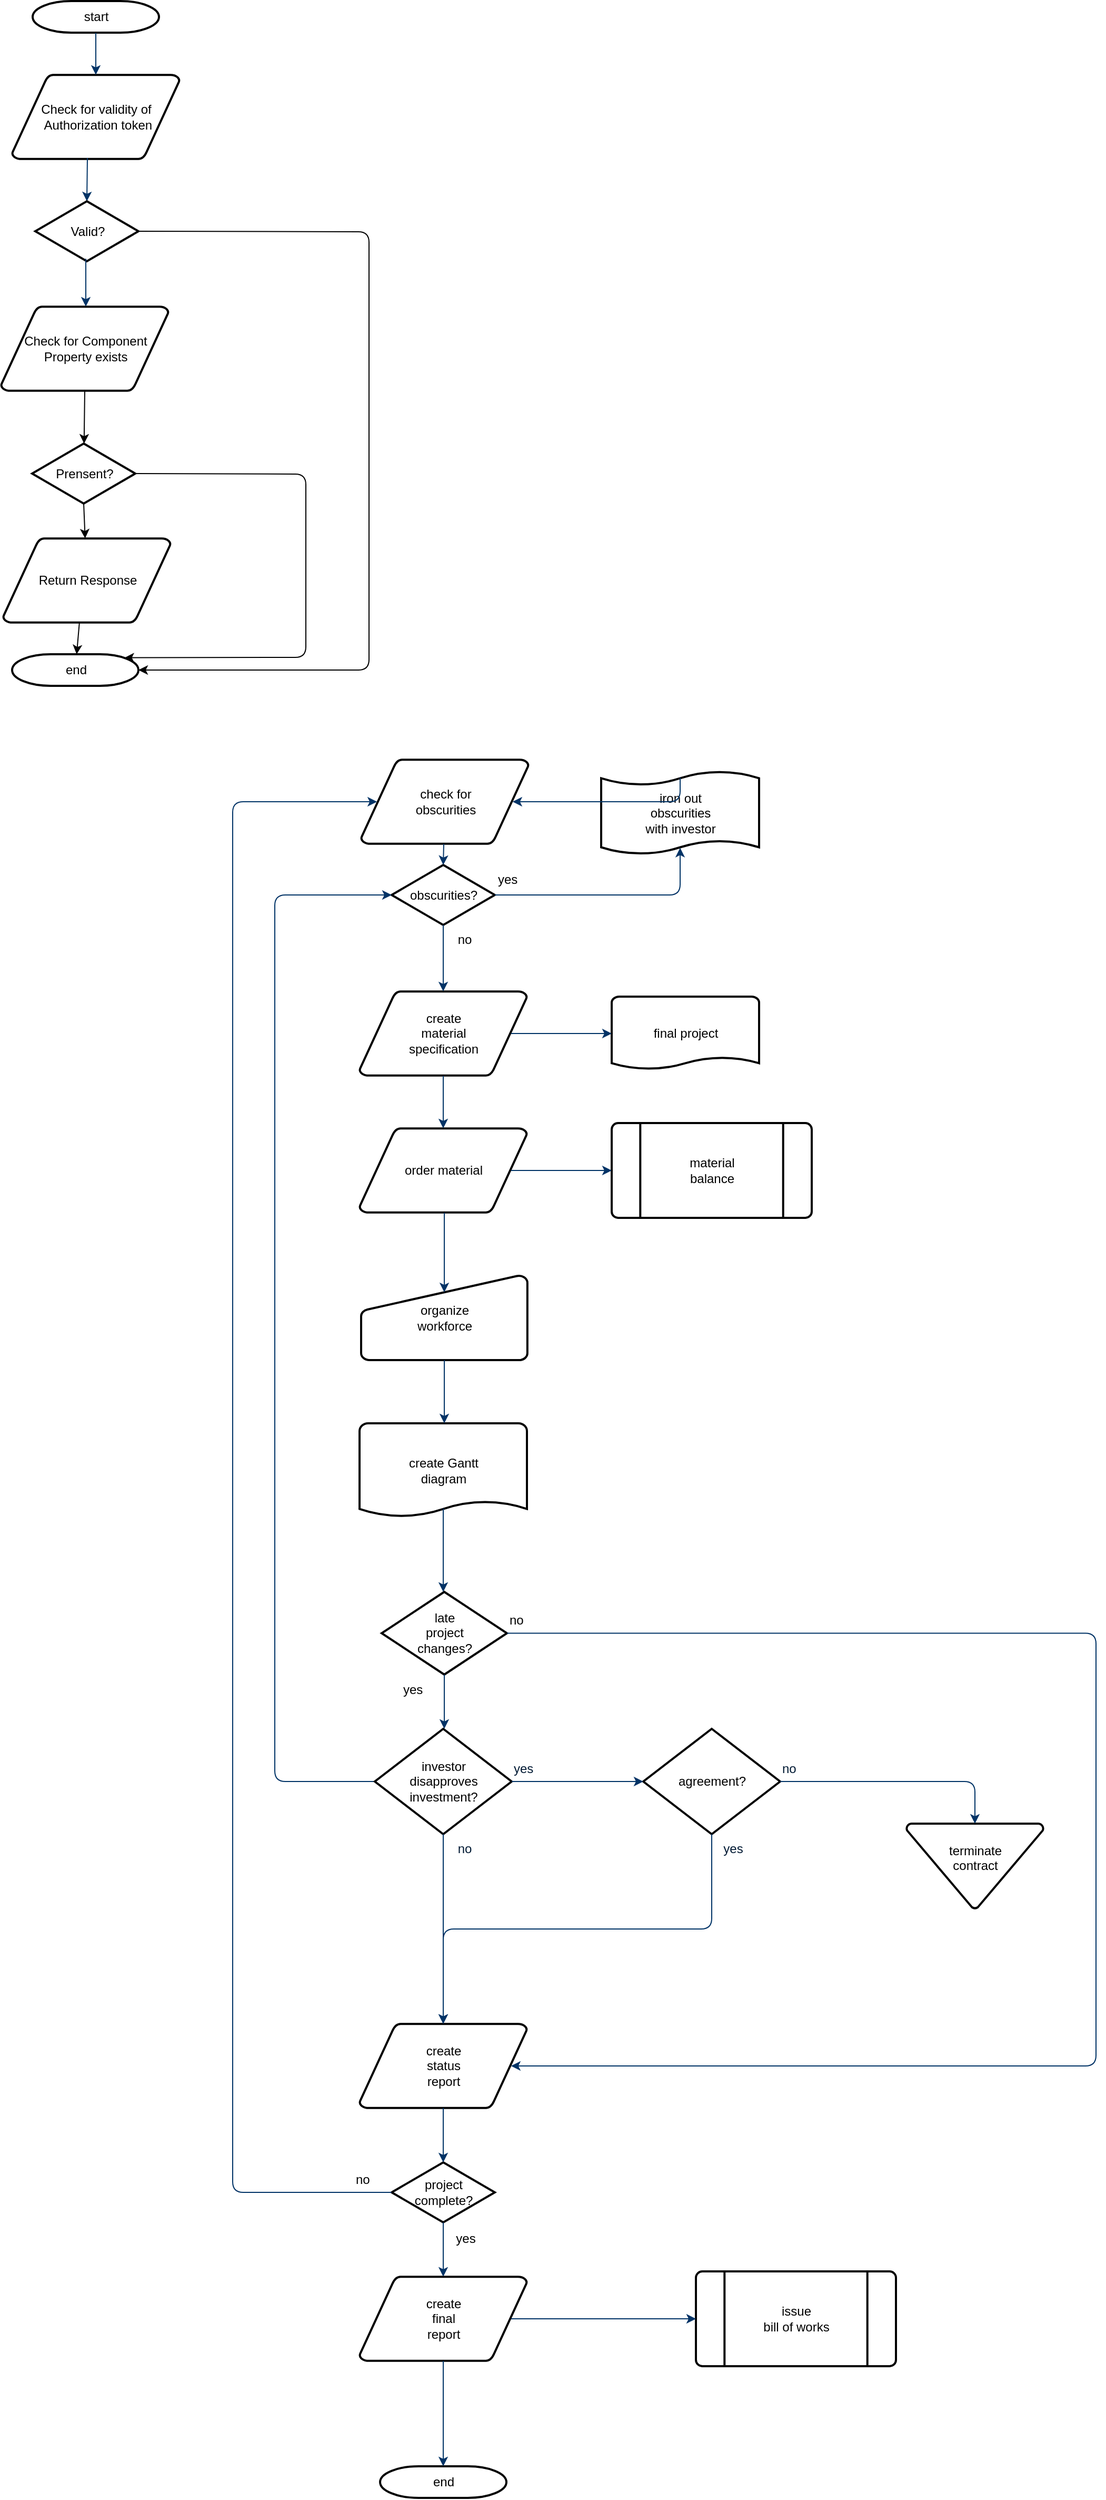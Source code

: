 <mxfile version="13.4.2" type="github" pages="2">
  <diagram id="6a731a19-8d31-9384-78a2-239565b7b9f0" name="Component Properties">
    <mxGraphModel dx="1186" dy="614" grid="1" gridSize="10" guides="1" tooltips="1" connect="1" arrows="1" fold="1" page="1" pageScale="1" pageWidth="1169" pageHeight="827" background="#ffffff" math="0" shadow="0">
      <root>
        <mxCell id="0" />
        <mxCell id="1" parent="0" />
        <mxCell id="2" value="start" style="shape=mxgraph.flowchart.terminator;strokeWidth=2;gradientColor=none;gradientDirection=north;fontStyle=0;html=1;" parent="1" vertex="1">
          <mxGeometry x="260" y="60" width="120" height="30" as="geometry" />
        </mxCell>
        <mxCell id="3" value="Check for validity of&lt;br&gt;&amp;nbsp;Authorization token" style="shape=mxgraph.flowchart.data;strokeWidth=2;gradientColor=none;gradientDirection=north;fontStyle=0;html=1;" parent="1" vertex="1">
          <mxGeometry x="240.5" y="130" width="159" height="80" as="geometry" />
        </mxCell>
        <mxCell id="4" value="create&#xa;material&#xa;specification" style="shape=mxgraph.flowchart.data;strokeWidth=2;gradientColor=none;gradientDirection=north;fontStyle=0;html=1;" parent="1" vertex="1">
          <mxGeometry x="570.5" y="1000" width="159" height="80" as="geometry" />
        </mxCell>
        <mxCell id="5" value="check for&#xa;obscurities" style="shape=mxgraph.flowchart.data;strokeWidth=2;gradientColor=none;gradientDirection=north;fontStyle=0;html=1;" parent="1" vertex="1">
          <mxGeometry x="572" y="780" width="159" height="80" as="geometry" />
        </mxCell>
        <mxCell id="6" value="obscurities?" style="shape=mxgraph.flowchart.decision;strokeWidth=2;gradientColor=none;gradientDirection=north;fontStyle=0;html=1;" parent="1" vertex="1">
          <mxGeometry x="601" y="880" width="98" height="57" as="geometry" />
        </mxCell>
        <mxCell id="7" style="fontStyle=1;strokeColor=#003366;strokeWidth=1;html=1;" parent="1" source="2" target="3" edge="1">
          <mxGeometry relative="1" as="geometry" />
        </mxCell>
        <mxCell id="8" style="fontStyle=1;strokeColor=#003366;strokeWidth=1;html=1;entryX=0.5;entryY=0;entryDx=0;entryDy=0;entryPerimeter=0;" parent="1" target="Ww2mU1cs7loqupJMSbrA-55" edge="1">
          <mxGeometry relative="1" as="geometry">
            <mxPoint x="312" y="209" as="sourcePoint" />
          </mxGeometry>
        </mxCell>
        <mxCell id="9" style="entryX=0.5;entryY=0;entryPerimeter=0;fontStyle=1;strokeColor=#003366;strokeWidth=1;html=1;" parent="1" source="5" target="6" edge="1">
          <mxGeometry relative="1" as="geometry" />
        </mxCell>
        <mxCell id="10" value="" style="edgeStyle=elbowEdgeStyle;elbow=horizontal;entryX=0.5;entryY=0.91;entryPerimeter=0;exitX=1;exitY=0.5;exitPerimeter=0;fontStyle=1;strokeColor=#003366;strokeWidth=1;html=1;" parent="1" source="6" target="51" edge="1">
          <mxGeometry x="711" y="518.5" width="100" height="100" as="geometry">
            <mxPoint x="1080" y="937" as="sourcePoint" />
            <mxPoint x="1095.395" y="808.5" as="targetPoint" />
            <Array as="points">
              <mxPoint x="875" y="890" />
            </Array>
          </mxGeometry>
        </mxCell>
        <mxCell id="11" value="yes" style="text;fontStyle=0;html=1;strokeColor=none;gradientColor=none;fillColor=none;strokeWidth=2;" parent="1" vertex="1">
          <mxGeometry x="700" y="880" width="40" height="26" as="geometry" />
        </mxCell>
        <mxCell id="12" value="" style="edgeStyle=elbowEdgeStyle;elbow=horizontal;fontColor=#001933;fontStyle=1;strokeColor=#003366;strokeWidth=1;html=1;" parent="1" source="6" target="4" edge="1">
          <mxGeometry x="330" y="490" width="100" height="100" as="geometry">
            <mxPoint x="330" y="590" as="sourcePoint" />
            <mxPoint x="430" y="490" as="targetPoint" />
          </mxGeometry>
        </mxCell>
        <mxCell id="13" value="order material" style="shape=mxgraph.flowchart.data;strokeWidth=2;gradientColor=none;gradientDirection=north;fontStyle=0;html=1;" parent="1" vertex="1">
          <mxGeometry x="570.5" y="1130" width="159" height="80" as="geometry" />
        </mxCell>
        <mxCell id="14" value="no" style="text;fontStyle=0;html=1;strokeColor=none;gradientColor=none;fillColor=none;strokeWidth=2;align=center;" parent="1" vertex="1">
          <mxGeometry x="650" y="937" width="40" height="26" as="geometry" />
        </mxCell>
        <mxCell id="15" value="final project" style="shape=mxgraph.flowchart.document;strokeWidth=2;gradientColor=none;gradientDirection=north;fontStyle=0;html=1;" parent="1" vertex="1">
          <mxGeometry x="810" y="1005" width="140" height="70" as="geometry" />
        </mxCell>
        <mxCell id="16" value="" style="edgeStyle=elbowEdgeStyle;elbow=horizontal;exitX=0.905;exitY=0.5;exitPerimeter=0;fontStyle=1;strokeColor=#003366;strokeWidth=1;html=1;" parent="1" source="4" target="15" edge="1">
          <mxGeometry x="330" y="490" width="100" height="100" as="geometry">
            <mxPoint x="330" y="590" as="sourcePoint" />
            <mxPoint x="430" y="490" as="targetPoint" />
          </mxGeometry>
        </mxCell>
        <mxCell id="17" value="" style="edgeStyle=elbowEdgeStyle;elbow=horizontal;fontStyle=1;strokeColor=#003366;strokeWidth=1;html=1;" parent="1" source="4" target="13" edge="1">
          <mxGeometry x="330" y="490" width="100" height="100" as="geometry">
            <mxPoint x="330" y="590" as="sourcePoint" />
            <mxPoint x="430" y="490" as="targetPoint" />
          </mxGeometry>
        </mxCell>
        <mxCell id="18" value="material&#xa;balance" style="shape=mxgraph.flowchart.predefined_process;strokeWidth=2;gradientColor=none;gradientDirection=north;fontStyle=0;html=1;" parent="1" vertex="1">
          <mxGeometry x="810" y="1125" width="190" height="90" as="geometry" />
        </mxCell>
        <mxCell id="19" value="" style="edgeStyle=elbowEdgeStyle;elbow=horizontal;exitX=0.905;exitY=0.5;exitPerimeter=0;fontStyle=1;strokeColor=#003366;strokeWidth=1;html=1;" parent="1" source="13" target="18" edge="1">
          <mxGeometry x="330" y="490" width="100" height="100" as="geometry">
            <mxPoint x="330" y="590" as="sourcePoint" />
            <mxPoint x="430" y="490" as="targetPoint" />
          </mxGeometry>
        </mxCell>
        <mxCell id="20" value="organize &#xa;workforce" style="shape=mxgraph.flowchart.manual_input;strokeWidth=2;gradientColor=none;gradientDirection=north;fontStyle=0;html=1;" parent="1" vertex="1">
          <mxGeometry x="572" y="1270" width="158" height="80" as="geometry" />
        </mxCell>
        <mxCell id="21" value="" style="edgeStyle=elbowEdgeStyle;elbow=horizontal;entryX=0.5;entryY=0.195;entryPerimeter=0;fontStyle=1;strokeColor=#003366;strokeWidth=1;html=1;" parent="1" source="13" target="20" edge="1">
          <mxGeometry x="330" y="490" width="100" height="100" as="geometry">
            <mxPoint x="330" y="590" as="sourcePoint" />
            <mxPoint x="430" y="490" as="targetPoint" />
          </mxGeometry>
        </mxCell>
        <mxCell id="22" value="create Gantt&#xa;diagram" style="shape=mxgraph.flowchart.document;strokeWidth=2;gradientColor=none;gradientDirection=north;fontStyle=0;html=1;" parent="1" vertex="1">
          <mxGeometry x="570.5" y="1410" width="159" height="90" as="geometry" />
        </mxCell>
        <mxCell id="23" value="" style="edgeStyle=elbowEdgeStyle;elbow=horizontal;exitX=0.5;exitY=1;exitPerimeter=0;fontStyle=1;strokeColor=#003366;strokeWidth=1;html=1;" parent="1" source="20" target="22" edge="1">
          <mxGeometry x="330" y="490" width="100" height="100" as="geometry">
            <mxPoint x="330" y="590" as="sourcePoint" />
            <mxPoint x="430" y="490" as="targetPoint" />
          </mxGeometry>
        </mxCell>
        <mxCell id="24" value="late&#xa;project&#xa;changes?" style="shape=mxgraph.flowchart.decision;strokeWidth=2;gradientColor=none;gradientDirection=north;fontStyle=0;html=1;" parent="1" vertex="1">
          <mxGeometry x="591.5" y="1570" width="119" height="78.5" as="geometry" />
        </mxCell>
        <mxCell id="25" value="" style="edgeStyle=elbowEdgeStyle;elbow=horizontal;exitX=0.5;exitY=0.9;exitPerimeter=0;fontStyle=1;strokeColor=#003366;strokeWidth=1;html=1;" parent="1" source="22" target="24" edge="1">
          <mxGeometry x="330" y="490" width="100" height="100" as="geometry">
            <mxPoint x="330" y="590" as="sourcePoint" />
            <mxPoint x="430" y="490" as="targetPoint" />
          </mxGeometry>
        </mxCell>
        <mxCell id="26" value="" style="edgeStyle=elbowEdgeStyle;elbow=horizontal;exitX=0;exitY=0.5;exitPerimeter=0;entryX=0;entryY=0.5;entryPerimeter=0;fontStyle=1;strokeColor=#003366;strokeWidth=1;html=1;" parent="1" source="28" target="6" edge="1">
          <mxGeometry x="330" y="490" width="100" height="100" as="geometry">
            <mxPoint x="330" y="590" as="sourcePoint" />
            <mxPoint x="430" y="490" as="targetPoint" />
            <Array as="points">
              <mxPoint x="490" y="1340" />
            </Array>
          </mxGeometry>
        </mxCell>
        <mxCell id="27" value="yes" style="text;fontStyle=0;html=1;strokeColor=none;gradientColor=none;fillColor=none;strokeWidth=2;" parent="1" vertex="1">
          <mxGeometry x="610" y="1648.5" width="40" height="26" as="geometry" />
        </mxCell>
        <mxCell id="28" value="investor&#xa;disapproves&#xa; investment?" style="shape=mxgraph.flowchart.decision;strokeWidth=2;gradientColor=none;gradientDirection=north;fontStyle=0;html=1;" parent="1" vertex="1">
          <mxGeometry x="585" y="1700" width="130" height="100" as="geometry" />
        </mxCell>
        <mxCell id="29" value="agreement?" style="shape=mxgraph.flowchart.decision;strokeWidth=2;gradientColor=none;gradientDirection=north;fontStyle=0;html=1;" parent="1" vertex="1">
          <mxGeometry x="840" y="1700" width="130" height="100" as="geometry" />
        </mxCell>
        <mxCell id="30" value="" style="edgeStyle=elbowEdgeStyle;elbow=horizontal;exitX=0.5;exitY=1;exitPerimeter=0;fontStyle=1;strokeColor=#003366;strokeWidth=1;html=1;" parent="1" source="24" target="28" edge="1">
          <mxGeometry x="330" y="490" width="100" height="100" as="geometry">
            <mxPoint x="330" y="590" as="sourcePoint" />
            <mxPoint x="430" y="490" as="targetPoint" />
          </mxGeometry>
        </mxCell>
        <mxCell id="31" value="" style="edgeStyle=elbowEdgeStyle;elbow=horizontal;exitX=1;exitY=0.5;exitPerimeter=0;entryX=0;entryY=0.5;entryPerimeter=0;fontStyle=1;strokeColor=#003366;strokeWidth=1;html=1;" parent="1" source="28" target="29" edge="1">
          <mxGeometry x="330" y="490" width="100" height="100" as="geometry">
            <mxPoint x="330" y="590" as="sourcePoint" />
            <mxPoint x="430" y="490" as="targetPoint" />
          </mxGeometry>
        </mxCell>
        <mxCell id="32" value="terminate&#xa;contract&#xa;" style="shape=mxgraph.flowchart.merge_or_storage;strokeWidth=2;gradientColor=none;gradientDirection=north;fontStyle=0;html=1;" parent="1" vertex="1">
          <mxGeometry x="1090" y="1790" width="130" height="80.5" as="geometry" />
        </mxCell>
        <mxCell id="33" value="" style="edgeStyle=elbowEdgeStyle;elbow=vertical;exitX=1;exitY=0.5;exitPerimeter=0;entryX=0.5;entryY=0;entryPerimeter=0;fontStyle=1;strokeColor=#003366;strokeWidth=1;html=1;" parent="1" source="29" target="32" edge="1">
          <mxGeometry x="330" y="490" width="100" height="100" as="geometry">
            <mxPoint x="330" y="590" as="sourcePoint" />
            <mxPoint x="430" y="490" as="targetPoint" />
            <Array as="points">
              <mxPoint x="1070" y="1750" />
            </Array>
          </mxGeometry>
        </mxCell>
        <mxCell id="34" value="create&#xa;status&#xa;report" style="shape=mxgraph.flowchart.data;strokeWidth=2;gradientColor=none;gradientDirection=north;fontStyle=0;html=1;" parent="1" vertex="1">
          <mxGeometry x="570.5" y="1980" width="159" height="80" as="geometry" />
        </mxCell>
        <mxCell id="35" value="" style="edgeStyle=elbowEdgeStyle;elbow=vertical;exitX=0.5;exitY=1;exitPerimeter=0;fontColor=#001933;fontStyle=1;strokeColor=#003366;strokeWidth=1;html=1;" parent="1" source="28" target="34" edge="1">
          <mxGeometry x="330" y="490" width="100" height="100" as="geometry">
            <mxPoint x="330" y="590" as="sourcePoint" />
            <mxPoint x="430" y="490" as="targetPoint" />
          </mxGeometry>
        </mxCell>
        <mxCell id="36" value="" style="edgeStyle=elbowEdgeStyle;elbow=vertical;exitX=0.5;exitY=1;exitPerimeter=0;entryX=0.5;entryY=0;entryPerimeter=0;fontStyle=1;strokeColor=#003366;strokeWidth=1;html=1;" parent="1" source="29" target="34" edge="1">
          <mxGeometry x="330" y="490" width="100" height="100" as="geometry">
            <mxPoint x="330" y="590" as="sourcePoint" />
            <mxPoint x="430" y="490" as="targetPoint" />
          </mxGeometry>
        </mxCell>
        <mxCell id="37" value="project&#xa;complete?" style="shape=mxgraph.flowchart.decision;strokeWidth=2;gradientColor=none;gradientDirection=north;fontStyle=0;html=1;" parent="1" vertex="1">
          <mxGeometry x="601" y="2111.5" width="98" height="57" as="geometry" />
        </mxCell>
        <mxCell id="38" value="create&#xa;final&#xa;report" style="shape=mxgraph.flowchart.data;strokeWidth=2;gradientColor=none;gradientDirection=north;fontStyle=0;html=1;" parent="1" vertex="1">
          <mxGeometry x="570.5" y="2220" width="159" height="80" as="geometry" />
        </mxCell>
        <mxCell id="39" value="issue&#xa;bill of works" style="shape=mxgraph.flowchart.predefined_process;strokeWidth=2;gradientColor=none;gradientDirection=north;fontStyle=0;html=1;" parent="1" vertex="1">
          <mxGeometry x="890" y="2215" width="190" height="90" as="geometry" />
        </mxCell>
        <mxCell id="40" value="end" style="shape=mxgraph.flowchart.terminator;strokeWidth=2;gradientColor=none;gradientDirection=north;fontStyle=0;html=1;" parent="1" vertex="1">
          <mxGeometry x="590" y="2400" width="120" height="30" as="geometry" />
        </mxCell>
        <mxCell id="41" value="" style="edgeStyle=elbowEdgeStyle;elbow=vertical;exitX=0.5;exitY=1;exitPerimeter=0;entryX=0.5;entryY=0;entryPerimeter=0;fontStyle=1;strokeColor=#003366;strokeWidth=1;html=1;" parent="1" source="34" target="37" edge="1">
          <mxGeometry x="330" y="490" width="100" height="100" as="geometry">
            <mxPoint x="330" y="590" as="sourcePoint" />
            <mxPoint x="430" y="490" as="targetPoint" />
          </mxGeometry>
        </mxCell>
        <mxCell id="42" value="" style="edgeStyle=elbowEdgeStyle;elbow=vertical;exitX=0.5;exitY=1;exitPerimeter=0;entryX=0.5;entryY=0;entryPerimeter=0;fontStyle=1;strokeColor=#003366;strokeWidth=1;html=1;" parent="1" source="37" target="38" edge="1">
          <mxGeometry x="330" y="490" width="100" height="100" as="geometry">
            <mxPoint x="330" y="590" as="sourcePoint" />
            <mxPoint x="430" y="490" as="targetPoint" />
          </mxGeometry>
        </mxCell>
        <mxCell id="43" value="" style="edgeStyle=elbowEdgeStyle;elbow=vertical;exitX=0.5;exitY=1;exitPerimeter=0;entryX=0.5;entryY=0;entryPerimeter=0;fontStyle=1;strokeColor=#003366;strokeWidth=1;html=1;" parent="1" source="38" target="40" edge="1">
          <mxGeometry x="330" y="490" width="100" height="100" as="geometry">
            <mxPoint x="330" y="590" as="sourcePoint" />
            <mxPoint x="430" y="490" as="targetPoint" />
          </mxGeometry>
        </mxCell>
        <mxCell id="44" value="" style="edgeStyle=elbowEdgeStyle;elbow=vertical;exitX=0.905;exitY=0.5;exitPerimeter=0;entryX=0;entryY=0.5;entryPerimeter=0;fontStyle=1;strokeColor=#003366;strokeWidth=1;html=1;" parent="1" source="38" target="39" edge="1">
          <mxGeometry x="330" y="490" width="100" height="100" as="geometry">
            <mxPoint x="330" y="590" as="sourcePoint" />
            <mxPoint x="430" y="490" as="targetPoint" />
          </mxGeometry>
        </mxCell>
        <mxCell id="45" value="" style="edgeStyle=elbowEdgeStyle;elbow=horizontal;exitX=1;exitY=0.5;exitPerimeter=0;entryX=0.905;entryY=0.5;entryPerimeter=0;fontStyle=1;strokeColor=#003366;strokeWidth=1;html=1;" parent="1" source="24" target="34" edge="1">
          <mxGeometry x="320" y="80" width="100" height="100" as="geometry">
            <mxPoint x="320" y="180" as="sourcePoint" />
            <mxPoint x="420" y="80" as="targetPoint" />
            <Array as="points">
              <mxPoint x="1270" y="1400" />
            </Array>
          </mxGeometry>
        </mxCell>
        <mxCell id="46" value="no" style="text;fontStyle=0;html=1;strokeColor=none;gradientColor=none;fillColor=none;strokeWidth=2;" parent="1" vertex="1">
          <mxGeometry x="710.5" y="1583.25" width="40" height="26" as="geometry" />
        </mxCell>
        <mxCell id="47" value="yes" style="text;fontColor=#001933;fontStyle=0;html=1;strokeColor=none;gradientColor=none;fillColor=none;strokeWidth=2;" parent="1" vertex="1">
          <mxGeometry x="715" y="1724" width="40" height="26" as="geometry" />
        </mxCell>
        <mxCell id="48" value="no" style="text;fontColor=#001933;fontStyle=0;html=1;strokeColor=none;gradientColor=none;fillColor=none;strokeWidth=2;align=center;" parent="1" vertex="1">
          <mxGeometry x="650" y="1800" width="40" height="26" as="geometry" />
        </mxCell>
        <mxCell id="49" value="yes" style="text;fontColor=#001933;fontStyle=0;html=1;strokeColor=none;gradientColor=none;fillColor=none;strokeWidth=2;align=center;" parent="1" vertex="1">
          <mxGeometry x="905" y="1800" width="40" height="26" as="geometry" />
        </mxCell>
        <mxCell id="50" value="no" style="text;fontColor=#001933;fontStyle=0;html=1;strokeColor=none;gradientColor=none;fillColor=none;strokeWidth=2;" parent="1" vertex="1">
          <mxGeometry x="970" y="1724" width="40" height="26" as="geometry" />
        </mxCell>
        <mxCell id="51" value="iron out&#xa;obscurities &#xa;with investor" style="shape=mxgraph.flowchart.paper_tape;strokeWidth=2;gradientColor=none;gradientDirection=north;fontStyle=0;html=1;" parent="1" vertex="1">
          <mxGeometry x="800" y="790" width="150" height="81" as="geometry" />
        </mxCell>
        <mxCell id="52" value="" style="edgeStyle=elbowEdgeStyle;elbow=horizontal;exitX=0.5;exitY=0.09;exitPerimeter=0;entryX=0.905;entryY=0.5;entryPerimeter=0;fontStyle=1;strokeColor=#003366;strokeWidth=1;html=1;" parent="1" source="51" target="5" edge="1">
          <mxGeometry x="330" y="490" width="100" height="100" as="geometry">
            <mxPoint x="330" y="590" as="sourcePoint" />
            <mxPoint x="430" y="490" as="targetPoint" />
            <Array as="points">
              <mxPoint x="875" y="790" />
            </Array>
          </mxGeometry>
        </mxCell>
        <mxCell id="53" value="yes" style="text;fontStyle=0;html=1;strokeColor=none;gradientColor=none;fillColor=none;strokeWidth=2;align=center;" parent="1" vertex="1">
          <mxGeometry x="651" y="2170" width="40" height="26" as="geometry" />
        </mxCell>
        <mxCell id="54" value="" style="edgeStyle=elbowEdgeStyle;elbow=horizontal;exitX=0;exitY=0.5;exitPerimeter=0;entryX=0.095;entryY=0.5;entryPerimeter=0;fontStyle=1;strokeColor=#003366;strokeWidth=1;html=1;" parent="1" source="37" target="5" edge="1">
          <mxGeometry x="330" y="490" width="100" height="100" as="geometry">
            <mxPoint x="330" y="590" as="sourcePoint" />
            <mxPoint x="430" y="490" as="targetPoint" />
            <Array as="points">
              <mxPoint x="450" y="1460" />
            </Array>
          </mxGeometry>
        </mxCell>
        <mxCell id="55" value="no" style="text;fontStyle=0;html=1;strokeColor=none;gradientColor=none;fillColor=none;strokeWidth=2;" parent="1" vertex="1">
          <mxGeometry x="565" y="2114" width="40" height="26" as="geometry" />
        </mxCell>
        <mxCell id="Ww2mU1cs7loqupJMSbrA-55" value="Valid?" style="shape=mxgraph.flowchart.decision;strokeWidth=2;gradientColor=none;gradientDirection=north;fontStyle=0;html=1;" parent="1" vertex="1">
          <mxGeometry x="262.5" y="250" width="98" height="57" as="geometry" />
        </mxCell>
        <mxCell id="Ww2mU1cs7loqupJMSbrA-56" value="Check for Component &lt;br&gt;Property exists" style="shape=mxgraph.flowchart.data;strokeWidth=2;gradientColor=none;gradientDirection=north;fontStyle=0;html=1;" parent="1" vertex="1">
          <mxGeometry x="230" y="350" width="159" height="80" as="geometry" />
        </mxCell>
        <mxCell id="Ww2mU1cs7loqupJMSbrA-57" style="fontStyle=1;strokeColor=#003366;strokeWidth=1;html=1;" parent="1" edge="1">
          <mxGeometry relative="1" as="geometry">
            <mxPoint x="310.5" y="320" as="sourcePoint" />
            <mxPoint x="310.5" y="350" as="targetPoint" />
            <Array as="points">
              <mxPoint x="310.5" y="300" />
              <mxPoint x="310.5" y="320" />
            </Array>
          </mxGeometry>
        </mxCell>
        <mxCell id="Ww2mU1cs7loqupJMSbrA-60" value="Prensent?" style="shape=mxgraph.flowchart.decision;strokeWidth=2;gradientColor=none;gradientDirection=north;fontStyle=0;html=1;" parent="1" vertex="1">
          <mxGeometry x="259.5" y="480" width="98" height="57" as="geometry" />
        </mxCell>
        <mxCell id="Ww2mU1cs7loqupJMSbrA-63" value="Return Response" style="shape=mxgraph.flowchart.data;strokeWidth=2;gradientColor=none;gradientDirection=north;fontStyle=0;html=1;" parent="1" vertex="1">
          <mxGeometry x="232" y="570" width="159" height="80" as="geometry" />
        </mxCell>
        <mxCell id="Ww2mU1cs7loqupJMSbrA-64" value="end" style="shape=mxgraph.flowchart.terminator;strokeWidth=2;gradientColor=none;gradientDirection=north;fontStyle=0;html=1;" parent="1" vertex="1">
          <mxGeometry x="240.5" y="680" width="120" height="30" as="geometry" />
        </mxCell>
        <mxCell id="Ww2mU1cs7loqupJMSbrA-66" value="" style="endArrow=classic;html=1;exitX=0.456;exitY=0.988;exitDx=0;exitDy=0;exitPerimeter=0;" parent="1" source="Ww2mU1cs7loqupJMSbrA-63" target="Ww2mU1cs7loqupJMSbrA-64" edge="1">
          <mxGeometry width="50" height="50" relative="1" as="geometry">
            <mxPoint x="79.5" y="740" as="sourcePoint" />
            <mxPoint x="129.5" y="690" as="targetPoint" />
          </mxGeometry>
        </mxCell>
        <mxCell id="Ww2mU1cs7loqupJMSbrA-67" value="" style="endArrow=classic;html=1;exitX=0.5;exitY=1;exitDx=0;exitDy=0;exitPerimeter=0;" parent="1" source="Ww2mU1cs7loqupJMSbrA-60" target="Ww2mU1cs7loqupJMSbrA-63" edge="1">
          <mxGeometry width="50" height="50" relative="1" as="geometry">
            <mxPoint x="379.5" y="770" as="sourcePoint" />
            <mxPoint x="429.5" y="720" as="targetPoint" />
          </mxGeometry>
        </mxCell>
        <mxCell id="Ww2mU1cs7loqupJMSbrA-68" value="" style="endArrow=classic;html=1;exitX=0.5;exitY=1;exitDx=0;exitDy=0;exitPerimeter=0;" parent="1" source="Ww2mU1cs7loqupJMSbrA-56" target="Ww2mU1cs7loqupJMSbrA-60" edge="1">
          <mxGeometry width="50" height="50" relative="1" as="geometry">
            <mxPoint x="379.5" y="630" as="sourcePoint" />
            <mxPoint x="429.5" y="580" as="targetPoint" />
          </mxGeometry>
        </mxCell>
        <mxCell id="Ww2mU1cs7loqupJMSbrA-69" value="" style="endArrow=classic;html=1;exitX=1;exitY=0.5;exitDx=0;exitDy=0;exitPerimeter=0;entryX=1;entryY=0.5;entryDx=0;entryDy=0;entryPerimeter=0;" parent="1" source="Ww2mU1cs7loqupJMSbrA-55" target="Ww2mU1cs7loqupJMSbrA-64" edge="1">
          <mxGeometry width="50" height="50" relative="1" as="geometry">
            <mxPoint x="379.5" y="410" as="sourcePoint" />
            <mxPoint x="569.5" y="680" as="targetPoint" />
            <Array as="points">
              <mxPoint x="579.5" y="279" />
              <mxPoint x="579.5" y="695" />
            </Array>
          </mxGeometry>
        </mxCell>
        <mxCell id="Ww2mU1cs7loqupJMSbrA-70" value="" style="endArrow=classic;html=1;exitX=1;exitY=0.5;exitDx=0;exitDy=0;exitPerimeter=0;entryX=0.89;entryY=0.11;entryDx=0;entryDy=0;entryPerimeter=0;" parent="1" source="Ww2mU1cs7loqupJMSbrA-60" target="Ww2mU1cs7loqupJMSbrA-64" edge="1">
          <mxGeometry width="50" height="50" relative="1" as="geometry">
            <mxPoint x="379.5" y="480" as="sourcePoint" />
            <mxPoint x="357.5" y="683" as="targetPoint" />
            <Array as="points">
              <mxPoint x="519.5" y="509" />
              <mxPoint x="519.5" y="683" />
            </Array>
          </mxGeometry>
        </mxCell>
      </root>
    </mxGraphModel>
  </diagram>
  <diagram id="10uHa0uXPCq0os956Tsp" name="Country &amp; States">
    <mxGraphModel dx="1186" dy="614" grid="1" gridSize="10" guides="1" tooltips="1" connect="1" arrows="1" fold="1" page="1" pageScale="1" pageWidth="850" pageHeight="1100" math="0" shadow="0">
      <root>
        <mxCell id="fzGI03qIVP_NEACf6XJV-0" />
        <mxCell id="fzGI03qIVP_NEACf6XJV-1" parent="fzGI03qIVP_NEACf6XJV-0" />
        <mxCell id="0NoVHgfrJHFiWQeUb7Js-0" value="start" style="shape=mxgraph.flowchart.terminator;strokeWidth=2;gradientColor=none;gradientDirection=north;fontStyle=0;html=1;" vertex="1" parent="fzGI03qIVP_NEACf6XJV-1">
          <mxGeometry x="260" y="60" width="120" height="30" as="geometry" />
        </mxCell>
        <mxCell id="0NoVHgfrJHFiWQeUb7Js-1" value="Check for validity of&lt;br&gt;&amp;nbsp;Authorization token" style="shape=mxgraph.flowchart.data;strokeWidth=2;gradientColor=none;gradientDirection=north;fontStyle=0;html=1;" vertex="1" parent="fzGI03qIVP_NEACf6XJV-1">
          <mxGeometry x="240.5" y="130" width="159" height="80" as="geometry" />
        </mxCell>
        <mxCell id="0NoVHgfrJHFiWQeUb7Js-2" style="fontStyle=1;strokeColor=#003366;strokeWidth=1;html=1;" edge="1" parent="fzGI03qIVP_NEACf6XJV-1" source="0NoVHgfrJHFiWQeUb7Js-0" target="0NoVHgfrJHFiWQeUb7Js-1">
          <mxGeometry relative="1" as="geometry" />
        </mxCell>
        <mxCell id="0NoVHgfrJHFiWQeUb7Js-3" style="fontStyle=1;strokeColor=#003366;strokeWidth=1;html=1;entryX=0.5;entryY=0;entryDx=0;entryDy=0;entryPerimeter=0;" edge="1" parent="fzGI03qIVP_NEACf6XJV-1" target="0NoVHgfrJHFiWQeUb7Js-4">
          <mxGeometry relative="1" as="geometry">
            <mxPoint x="312" y="209" as="sourcePoint" />
          </mxGeometry>
        </mxCell>
        <mxCell id="0NoVHgfrJHFiWQeUb7Js-4" value="Valid?" style="shape=mxgraph.flowchart.decision;strokeWidth=2;gradientColor=none;gradientDirection=north;fontStyle=0;html=1;" vertex="1" parent="fzGI03qIVP_NEACf6XJV-1">
          <mxGeometry x="262.5" y="250" width="98" height="57" as="geometry" />
        </mxCell>
        <mxCell id="0NoVHgfrJHFiWQeUb7Js-5" value="Check for Component &lt;br&gt;Property exists" style="shape=mxgraph.flowchart.data;strokeWidth=2;gradientColor=none;gradientDirection=north;fontStyle=0;html=1;" vertex="1" parent="fzGI03qIVP_NEACf6XJV-1">
          <mxGeometry x="230" y="350" width="159" height="80" as="geometry" />
        </mxCell>
        <mxCell id="0NoVHgfrJHFiWQeUb7Js-6" style="fontStyle=1;strokeColor=#003366;strokeWidth=1;html=1;" edge="1" parent="fzGI03qIVP_NEACf6XJV-1">
          <mxGeometry relative="1" as="geometry">
            <mxPoint x="310.5" y="320" as="sourcePoint" />
            <mxPoint x="310.5" y="350" as="targetPoint" />
            <Array as="points">
              <mxPoint x="310.5" y="300" />
              <mxPoint x="310.5" y="320" />
            </Array>
          </mxGeometry>
        </mxCell>
        <mxCell id="0NoVHgfrJHFiWQeUb7Js-7" value="Prensent?" style="shape=mxgraph.flowchart.decision;strokeWidth=2;gradientColor=none;gradientDirection=north;fontStyle=0;html=1;" vertex="1" parent="fzGI03qIVP_NEACf6XJV-1">
          <mxGeometry x="259.5" y="480" width="98" height="57" as="geometry" />
        </mxCell>
        <mxCell id="0NoVHgfrJHFiWQeUb7Js-8" value="Return Response" style="shape=mxgraph.flowchart.data;strokeWidth=2;gradientColor=none;gradientDirection=north;fontStyle=0;html=1;" vertex="1" parent="fzGI03qIVP_NEACf6XJV-1">
          <mxGeometry x="232" y="570" width="159" height="80" as="geometry" />
        </mxCell>
        <mxCell id="0NoVHgfrJHFiWQeUb7Js-9" value="end" style="shape=mxgraph.flowchart.terminator;strokeWidth=2;gradientColor=none;gradientDirection=north;fontStyle=0;html=1;" vertex="1" parent="fzGI03qIVP_NEACf6XJV-1">
          <mxGeometry x="240.5" y="680" width="120" height="30" as="geometry" />
        </mxCell>
        <mxCell id="0NoVHgfrJHFiWQeUb7Js-10" value="" style="endArrow=classic;html=1;exitX=0.456;exitY=0.988;exitDx=0;exitDy=0;exitPerimeter=0;" edge="1" parent="fzGI03qIVP_NEACf6XJV-1" source="0NoVHgfrJHFiWQeUb7Js-8" target="0NoVHgfrJHFiWQeUb7Js-9">
          <mxGeometry width="50" height="50" relative="1" as="geometry">
            <mxPoint x="79.5" y="740" as="sourcePoint" />
            <mxPoint x="129.5" y="690" as="targetPoint" />
          </mxGeometry>
        </mxCell>
        <mxCell id="0NoVHgfrJHFiWQeUb7Js-11" value="" style="endArrow=classic;html=1;exitX=0.5;exitY=1;exitDx=0;exitDy=0;exitPerimeter=0;" edge="1" parent="fzGI03qIVP_NEACf6XJV-1" source="0NoVHgfrJHFiWQeUb7Js-7" target="0NoVHgfrJHFiWQeUb7Js-8">
          <mxGeometry width="50" height="50" relative="1" as="geometry">
            <mxPoint x="379.5" y="770" as="sourcePoint" />
            <mxPoint x="429.5" y="720" as="targetPoint" />
          </mxGeometry>
        </mxCell>
        <mxCell id="0NoVHgfrJHFiWQeUb7Js-12" value="" style="endArrow=classic;html=1;exitX=0.5;exitY=1;exitDx=0;exitDy=0;exitPerimeter=0;" edge="1" parent="fzGI03qIVP_NEACf6XJV-1" source="0NoVHgfrJHFiWQeUb7Js-5" target="0NoVHgfrJHFiWQeUb7Js-7">
          <mxGeometry width="50" height="50" relative="1" as="geometry">
            <mxPoint x="379.5" y="630" as="sourcePoint" />
            <mxPoint x="429.5" y="580" as="targetPoint" />
          </mxGeometry>
        </mxCell>
        <mxCell id="0NoVHgfrJHFiWQeUb7Js-13" value="" style="endArrow=classic;html=1;exitX=1;exitY=0.5;exitDx=0;exitDy=0;exitPerimeter=0;entryX=1;entryY=0.5;entryDx=0;entryDy=0;entryPerimeter=0;" edge="1" parent="fzGI03qIVP_NEACf6XJV-1" source="0NoVHgfrJHFiWQeUb7Js-4" target="0NoVHgfrJHFiWQeUb7Js-9">
          <mxGeometry width="50" height="50" relative="1" as="geometry">
            <mxPoint x="379.5" y="410" as="sourcePoint" />
            <mxPoint x="569.5" y="680" as="targetPoint" />
            <Array as="points">
              <mxPoint x="579.5" y="279" />
              <mxPoint x="579.5" y="695" />
            </Array>
          </mxGeometry>
        </mxCell>
        <mxCell id="0NoVHgfrJHFiWQeUb7Js-14" value="" style="endArrow=classic;html=1;exitX=1;exitY=0.5;exitDx=0;exitDy=0;exitPerimeter=0;entryX=0.89;entryY=0.11;entryDx=0;entryDy=0;entryPerimeter=0;" edge="1" parent="fzGI03qIVP_NEACf6XJV-1" source="0NoVHgfrJHFiWQeUb7Js-7" target="0NoVHgfrJHFiWQeUb7Js-9">
          <mxGeometry width="50" height="50" relative="1" as="geometry">
            <mxPoint x="379.5" y="480" as="sourcePoint" />
            <mxPoint x="357.5" y="683" as="targetPoint" />
            <Array as="points">
              <mxPoint x="519.5" y="509" />
              <mxPoint x="519.5" y="683" />
            </Array>
          </mxGeometry>
        </mxCell>
      </root>
    </mxGraphModel>
  </diagram>
</mxfile>
